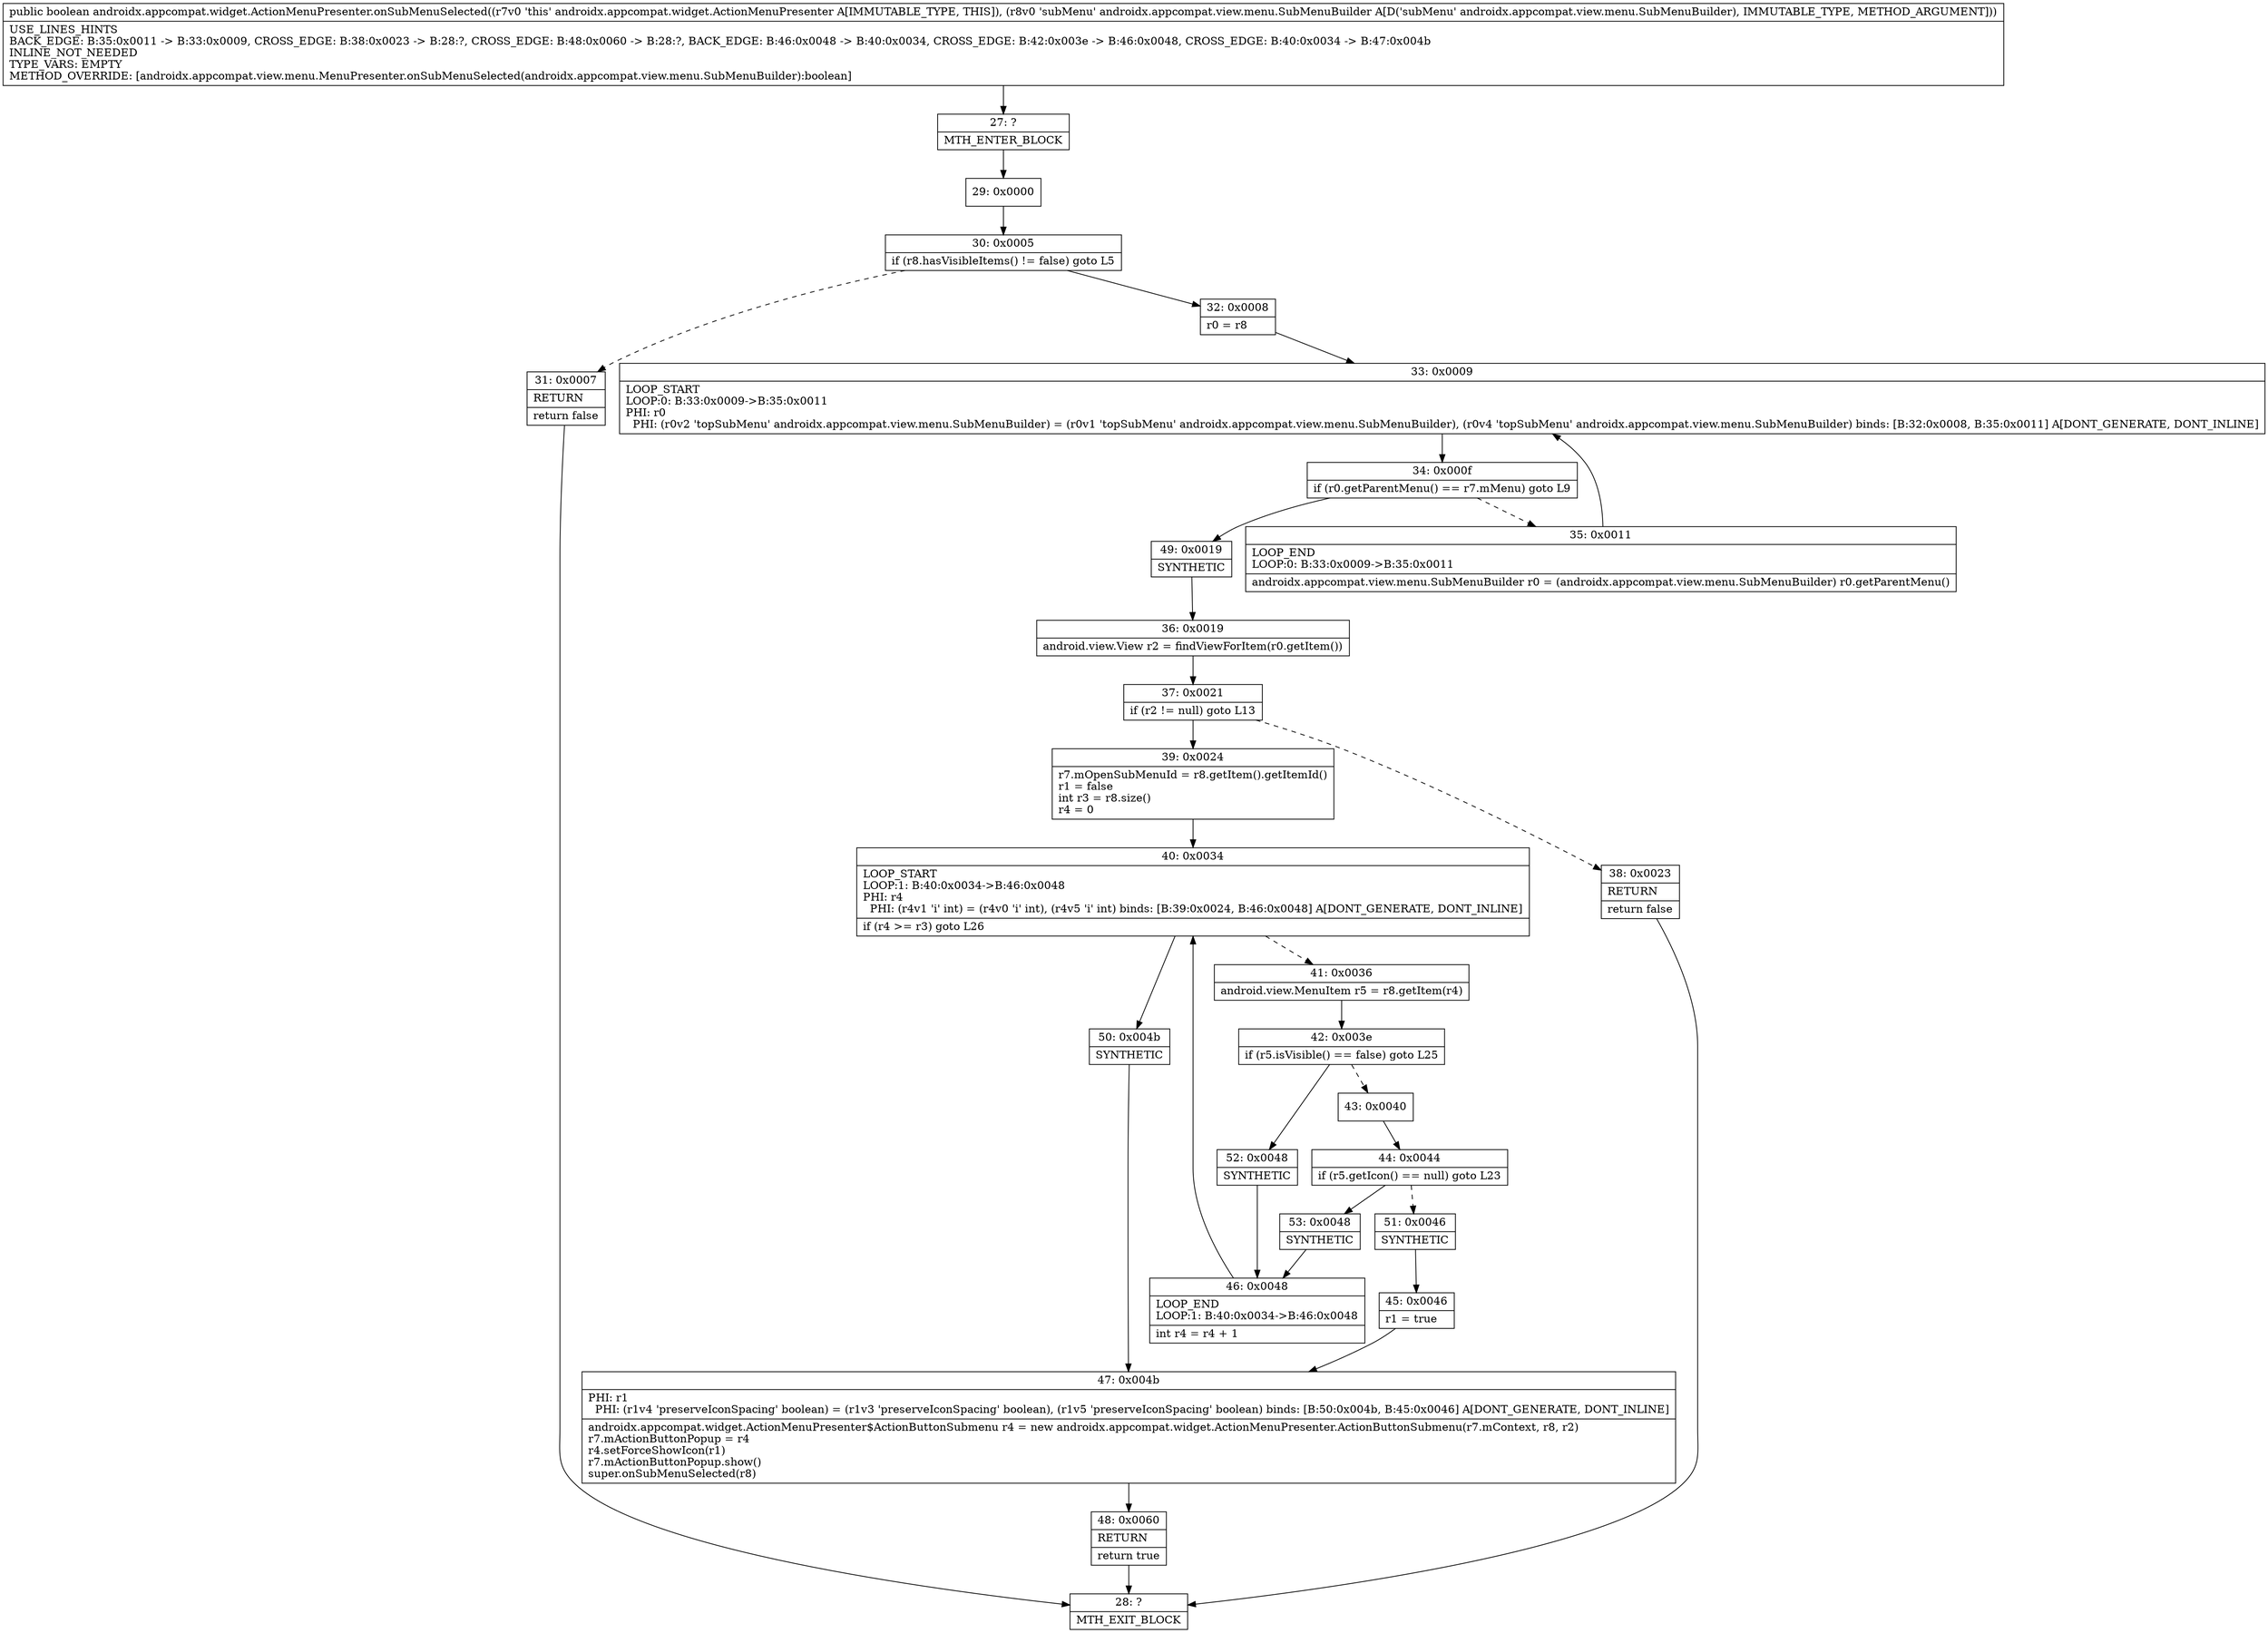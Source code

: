 digraph "CFG forandroidx.appcompat.widget.ActionMenuPresenter.onSubMenuSelected(Landroidx\/appcompat\/view\/menu\/SubMenuBuilder;)Z" {
Node_27 [shape=record,label="{27\:\ ?|MTH_ENTER_BLOCK\l}"];
Node_29 [shape=record,label="{29\:\ 0x0000}"];
Node_30 [shape=record,label="{30\:\ 0x0005|if (r8.hasVisibleItems() != false) goto L5\l}"];
Node_31 [shape=record,label="{31\:\ 0x0007|RETURN\l|return false\l}"];
Node_28 [shape=record,label="{28\:\ ?|MTH_EXIT_BLOCK\l}"];
Node_32 [shape=record,label="{32\:\ 0x0008|r0 = r8\l}"];
Node_33 [shape=record,label="{33\:\ 0x0009|LOOP_START\lLOOP:0: B:33:0x0009\-\>B:35:0x0011\lPHI: r0 \l  PHI: (r0v2 'topSubMenu' androidx.appcompat.view.menu.SubMenuBuilder) = (r0v1 'topSubMenu' androidx.appcompat.view.menu.SubMenuBuilder), (r0v4 'topSubMenu' androidx.appcompat.view.menu.SubMenuBuilder) binds: [B:32:0x0008, B:35:0x0011] A[DONT_GENERATE, DONT_INLINE]\l}"];
Node_34 [shape=record,label="{34\:\ 0x000f|if (r0.getParentMenu() == r7.mMenu) goto L9\l}"];
Node_35 [shape=record,label="{35\:\ 0x0011|LOOP_END\lLOOP:0: B:33:0x0009\-\>B:35:0x0011\l|androidx.appcompat.view.menu.SubMenuBuilder r0 = (androidx.appcompat.view.menu.SubMenuBuilder) r0.getParentMenu()\l}"];
Node_49 [shape=record,label="{49\:\ 0x0019|SYNTHETIC\l}"];
Node_36 [shape=record,label="{36\:\ 0x0019|android.view.View r2 = findViewForItem(r0.getItem())\l}"];
Node_37 [shape=record,label="{37\:\ 0x0021|if (r2 != null) goto L13\l}"];
Node_38 [shape=record,label="{38\:\ 0x0023|RETURN\l|return false\l}"];
Node_39 [shape=record,label="{39\:\ 0x0024|r7.mOpenSubMenuId = r8.getItem().getItemId()\lr1 = false\lint r3 = r8.size()\lr4 = 0\l}"];
Node_40 [shape=record,label="{40\:\ 0x0034|LOOP_START\lLOOP:1: B:40:0x0034\-\>B:46:0x0048\lPHI: r4 \l  PHI: (r4v1 'i' int) = (r4v0 'i' int), (r4v5 'i' int) binds: [B:39:0x0024, B:46:0x0048] A[DONT_GENERATE, DONT_INLINE]\l|if (r4 \>= r3) goto L26\l}"];
Node_41 [shape=record,label="{41\:\ 0x0036|android.view.MenuItem r5 = r8.getItem(r4)\l}"];
Node_42 [shape=record,label="{42\:\ 0x003e|if (r5.isVisible() == false) goto L25\l}"];
Node_43 [shape=record,label="{43\:\ 0x0040}"];
Node_44 [shape=record,label="{44\:\ 0x0044|if (r5.getIcon() == null) goto L23\l}"];
Node_51 [shape=record,label="{51\:\ 0x0046|SYNTHETIC\l}"];
Node_45 [shape=record,label="{45\:\ 0x0046|r1 = true\l}"];
Node_47 [shape=record,label="{47\:\ 0x004b|PHI: r1 \l  PHI: (r1v4 'preserveIconSpacing' boolean) = (r1v3 'preserveIconSpacing' boolean), (r1v5 'preserveIconSpacing' boolean) binds: [B:50:0x004b, B:45:0x0046] A[DONT_GENERATE, DONT_INLINE]\l|androidx.appcompat.widget.ActionMenuPresenter$ActionButtonSubmenu r4 = new androidx.appcompat.widget.ActionMenuPresenter.ActionButtonSubmenu(r7.mContext, r8, r2)\lr7.mActionButtonPopup = r4\lr4.setForceShowIcon(r1)\lr7.mActionButtonPopup.show()\lsuper.onSubMenuSelected(r8)\l}"];
Node_48 [shape=record,label="{48\:\ 0x0060|RETURN\l|return true\l}"];
Node_53 [shape=record,label="{53\:\ 0x0048|SYNTHETIC\l}"];
Node_46 [shape=record,label="{46\:\ 0x0048|LOOP_END\lLOOP:1: B:40:0x0034\-\>B:46:0x0048\l|int r4 = r4 + 1\l}"];
Node_52 [shape=record,label="{52\:\ 0x0048|SYNTHETIC\l}"];
Node_50 [shape=record,label="{50\:\ 0x004b|SYNTHETIC\l}"];
MethodNode[shape=record,label="{public boolean androidx.appcompat.widget.ActionMenuPresenter.onSubMenuSelected((r7v0 'this' androidx.appcompat.widget.ActionMenuPresenter A[IMMUTABLE_TYPE, THIS]), (r8v0 'subMenu' androidx.appcompat.view.menu.SubMenuBuilder A[D('subMenu' androidx.appcompat.view.menu.SubMenuBuilder), IMMUTABLE_TYPE, METHOD_ARGUMENT]))  | USE_LINES_HINTS\lBACK_EDGE: B:35:0x0011 \-\> B:33:0x0009, CROSS_EDGE: B:38:0x0023 \-\> B:28:?, CROSS_EDGE: B:48:0x0060 \-\> B:28:?, BACK_EDGE: B:46:0x0048 \-\> B:40:0x0034, CROSS_EDGE: B:42:0x003e \-\> B:46:0x0048, CROSS_EDGE: B:40:0x0034 \-\> B:47:0x004b\lINLINE_NOT_NEEDED\lTYPE_VARS: EMPTY\lMETHOD_OVERRIDE: [androidx.appcompat.view.menu.MenuPresenter.onSubMenuSelected(androidx.appcompat.view.menu.SubMenuBuilder):boolean]\l}"];
MethodNode -> Node_27;Node_27 -> Node_29;
Node_29 -> Node_30;
Node_30 -> Node_31[style=dashed];
Node_30 -> Node_32;
Node_31 -> Node_28;
Node_32 -> Node_33;
Node_33 -> Node_34;
Node_34 -> Node_35[style=dashed];
Node_34 -> Node_49;
Node_35 -> Node_33;
Node_49 -> Node_36;
Node_36 -> Node_37;
Node_37 -> Node_38[style=dashed];
Node_37 -> Node_39;
Node_38 -> Node_28;
Node_39 -> Node_40;
Node_40 -> Node_41[style=dashed];
Node_40 -> Node_50;
Node_41 -> Node_42;
Node_42 -> Node_43[style=dashed];
Node_42 -> Node_52;
Node_43 -> Node_44;
Node_44 -> Node_51[style=dashed];
Node_44 -> Node_53;
Node_51 -> Node_45;
Node_45 -> Node_47;
Node_47 -> Node_48;
Node_48 -> Node_28;
Node_53 -> Node_46;
Node_46 -> Node_40;
Node_52 -> Node_46;
Node_50 -> Node_47;
}


